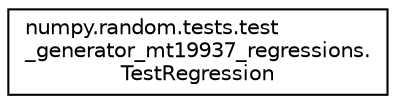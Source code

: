 digraph "Graphical Class Hierarchy"
{
 // LATEX_PDF_SIZE
  edge [fontname="Helvetica",fontsize="10",labelfontname="Helvetica",labelfontsize="10"];
  node [fontname="Helvetica",fontsize="10",shape=record];
  rankdir="LR";
  Node0 [label="numpy.random.tests.test\l_generator_mt19937_regressions.\lTestRegression",height=0.2,width=0.4,color="black", fillcolor="white", style="filled",URL="$classnumpy_1_1random_1_1tests_1_1test__generator__mt19937__regressions_1_1TestRegression.html",tooltip=" "];
}
